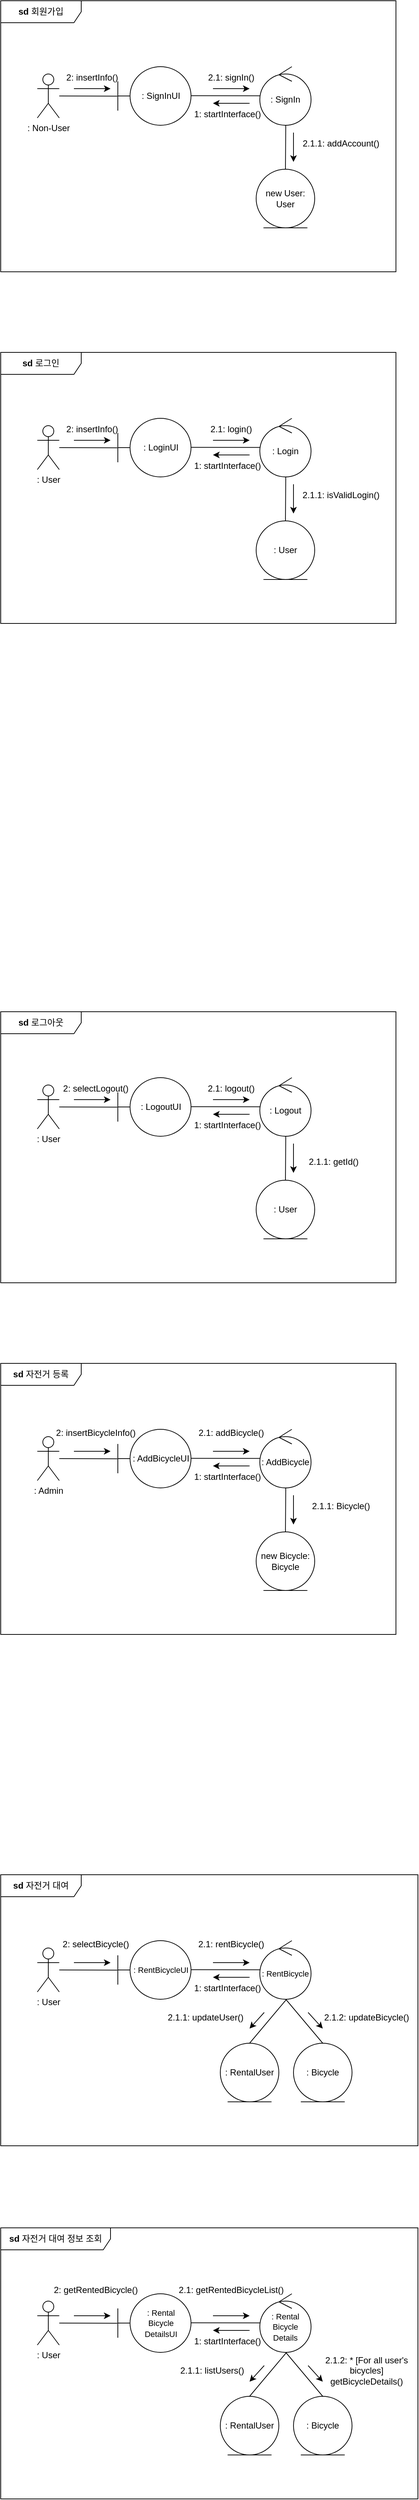 <mxfile version="27.0.6">
  <diagram name="페이지-1" id="ng-VX-1AQqGaXfYT2qCI">
    <mxGraphModel dx="1023" dy="448" grid="1" gridSize="10" guides="1" tooltips="1" connect="1" arrows="1" fold="1" page="1" pageScale="1" pageWidth="827" pageHeight="1169" background="none" math="0" shadow="0">
      <root>
        <mxCell id="0" />
        <mxCell id="1" parent="0" />
        <mxCell id="5EpYRCwI928EqhIkYV5D-20" value="&lt;b&gt;sd&lt;/b&gt;&amp;nbsp;회원가입" style="shape=umlFrame;whiteSpace=wrap;html=1;pointerEvents=0;width=110;height=30;" parent="1" vertex="1">
          <mxGeometry x="60" y="50" width="540" height="370" as="geometry" />
        </mxCell>
        <mxCell id="5EpYRCwI928EqhIkYV5D-21" value=": Non-User" style="shape=umlActor;verticalLabelPosition=bottom;verticalAlign=top;html=1;" parent="1" vertex="1">
          <mxGeometry x="110" y="150" width="30" height="60" as="geometry" />
        </mxCell>
        <mxCell id="5EpYRCwI928EqhIkYV5D-22" value=": SignInUI" style="shape=umlBoundary;whiteSpace=wrap;html=1;" parent="1" vertex="1">
          <mxGeometry x="220" y="140" width="100" height="80" as="geometry" />
        </mxCell>
        <mxCell id="5EpYRCwI928EqhIkYV5D-23" value=": SignIn" style="ellipse;shape=umlControl;whiteSpace=wrap;html=1;" parent="1" vertex="1">
          <mxGeometry x="414" y="140" width="70" height="80" as="geometry" />
        </mxCell>
        <mxCell id="5EpYRCwI928EqhIkYV5D-24" value="new User:&lt;div&gt;User&lt;/div&gt;" style="ellipse;shape=umlEntity;whiteSpace=wrap;html=1;" parent="1" vertex="1">
          <mxGeometry x="409" y="280" width="80" height="80" as="geometry" />
        </mxCell>
        <mxCell id="5EpYRCwI928EqhIkYV5D-25" value="" style="endArrow=none;html=1;rounded=0;exitX=-0.007;exitY=0.503;exitDx=0;exitDy=0;exitPerimeter=0;" parent="1" source="5EpYRCwI928EqhIkYV5D-22" target="5EpYRCwI928EqhIkYV5D-21" edge="1">
          <mxGeometry width="50" height="50" relative="1" as="geometry">
            <mxPoint x="200" y="180" as="sourcePoint" />
            <mxPoint x="170" y="180" as="targetPoint" />
          </mxGeometry>
        </mxCell>
        <mxCell id="5EpYRCwI928EqhIkYV5D-26" value="" style="endArrow=classic;html=1;rounded=0;" parent="1" edge="1">
          <mxGeometry width="50" height="50" relative="1" as="geometry">
            <mxPoint x="160" y="170" as="sourcePoint" />
            <mxPoint x="210" y="170" as="targetPoint" />
          </mxGeometry>
        </mxCell>
        <mxCell id="5EpYRCwI928EqhIkYV5D-27" value="2: insertInfo()" style="text;html=1;align=center;verticalAlign=middle;whiteSpace=wrap;rounded=0;" parent="1" vertex="1">
          <mxGeometry x="140" y="140" width="90" height="30" as="geometry" />
        </mxCell>
        <mxCell id="5EpYRCwI928EqhIkYV5D-28" value="" style="endArrow=classic;html=1;rounded=0;" parent="1" edge="1">
          <mxGeometry width="50" height="50" relative="1" as="geometry">
            <mxPoint x="350" y="170" as="sourcePoint" />
            <mxPoint x="400" y="170" as="targetPoint" />
          </mxGeometry>
        </mxCell>
        <mxCell id="5EpYRCwI928EqhIkYV5D-29" value="" style="endArrow=none;html=1;rounded=0;exitX=0.006;exitY=0.497;exitDx=0;exitDy=0;exitPerimeter=0;entryX=0.997;entryY=0.535;entryDx=0;entryDy=0;entryPerimeter=0;" parent="1" source="5EpYRCwI928EqhIkYV5D-23" edge="1">
          <mxGeometry width="50" height="50" relative="1" as="geometry">
            <mxPoint x="414.72" y="180.36" as="sourcePoint" />
            <mxPoint x="320.0" y="179.64" as="targetPoint" />
          </mxGeometry>
        </mxCell>
        <mxCell id="5EpYRCwI928EqhIkYV5D-30" value="2.1: signIn()" style="text;html=1;align=center;verticalAlign=middle;whiteSpace=wrap;rounded=0;" parent="1" vertex="1">
          <mxGeometry x="340" y="140" width="70" height="30" as="geometry" />
        </mxCell>
        <mxCell id="5EpYRCwI928EqhIkYV5D-31" value="" style="endArrow=classic;html=1;rounded=0;" parent="1" edge="1">
          <mxGeometry width="50" height="50" relative="1" as="geometry">
            <mxPoint x="400" y="190" as="sourcePoint" />
            <mxPoint x="350" y="190" as="targetPoint" />
          </mxGeometry>
        </mxCell>
        <mxCell id="5EpYRCwI928EqhIkYV5D-32" value="1: startInterface()" style="text;html=1;align=center;verticalAlign=middle;whiteSpace=wrap;rounded=0;" parent="1" vertex="1">
          <mxGeometry x="320" y="190" width="100" height="30" as="geometry" />
        </mxCell>
        <mxCell id="5EpYRCwI928EqhIkYV5D-33" value="" style="endArrow=none;html=1;rounded=0;entryX=0.513;entryY=1.011;entryDx=0;entryDy=0;entryPerimeter=0;exitX=0.5;exitY=0;exitDx=0;exitDy=0;" parent="1" source="5EpYRCwI928EqhIkYV5D-24" edge="1">
          <mxGeometry width="50" height="50" relative="1" as="geometry">
            <mxPoint x="448.55" y="279.12" as="sourcePoint" />
            <mxPoint x="449.46" y="220" as="targetPoint" />
          </mxGeometry>
        </mxCell>
        <mxCell id="5EpYRCwI928EqhIkYV5D-34" value="2.1.1: addAccount()" style="text;html=1;align=center;verticalAlign=middle;whiteSpace=wrap;rounded=0;" parent="1" vertex="1">
          <mxGeometry x="470" y="230" width="110" height="30" as="geometry" />
        </mxCell>
        <mxCell id="5EpYRCwI928EqhIkYV5D-37" value="" style="endArrow=classic;html=1;rounded=0;" parent="1" edge="1">
          <mxGeometry width="50" height="50" relative="1" as="geometry">
            <mxPoint x="460" y="230" as="sourcePoint" />
            <mxPoint x="460" y="270" as="targetPoint" />
          </mxGeometry>
        </mxCell>
        <mxCell id="5EpYRCwI928EqhIkYV5D-38" value="&lt;b&gt;sd&lt;/b&gt;&amp;nbsp;로그인" style="shape=umlFrame;whiteSpace=wrap;html=1;pointerEvents=0;width=110;height=30;" parent="1" vertex="1">
          <mxGeometry x="60" y="530" width="540" height="370" as="geometry" />
        </mxCell>
        <mxCell id="5EpYRCwI928EqhIkYV5D-39" value=": User" style="shape=umlActor;verticalLabelPosition=bottom;verticalAlign=top;html=1;" parent="1" vertex="1">
          <mxGeometry x="110" y="630" width="30" height="60" as="geometry" />
        </mxCell>
        <mxCell id="5EpYRCwI928EqhIkYV5D-40" value=": LoginUI" style="shape=umlBoundary;whiteSpace=wrap;html=1;" parent="1" vertex="1">
          <mxGeometry x="220" y="620" width="100" height="80" as="geometry" />
        </mxCell>
        <mxCell id="5EpYRCwI928EqhIkYV5D-41" value=": Login" style="ellipse;shape=umlControl;whiteSpace=wrap;html=1;" parent="1" vertex="1">
          <mxGeometry x="414" y="620" width="70" height="80" as="geometry" />
        </mxCell>
        <mxCell id="5EpYRCwI928EqhIkYV5D-42" value="&lt;div&gt;: User&lt;/div&gt;" style="ellipse;shape=umlEntity;whiteSpace=wrap;html=1;" parent="1" vertex="1">
          <mxGeometry x="409" y="760" width="80" height="80" as="geometry" />
        </mxCell>
        <mxCell id="5EpYRCwI928EqhIkYV5D-43" value="" style="endArrow=none;html=1;rounded=0;exitX=-0.007;exitY=0.503;exitDx=0;exitDy=0;exitPerimeter=0;" parent="1" source="5EpYRCwI928EqhIkYV5D-40" target="5EpYRCwI928EqhIkYV5D-39" edge="1">
          <mxGeometry width="50" height="50" relative="1" as="geometry">
            <mxPoint x="200" y="660" as="sourcePoint" />
            <mxPoint x="170" y="660" as="targetPoint" />
          </mxGeometry>
        </mxCell>
        <mxCell id="5EpYRCwI928EqhIkYV5D-44" value="" style="endArrow=classic;html=1;rounded=0;" parent="1" edge="1">
          <mxGeometry width="50" height="50" relative="1" as="geometry">
            <mxPoint x="160" y="650" as="sourcePoint" />
            <mxPoint x="210" y="650" as="targetPoint" />
          </mxGeometry>
        </mxCell>
        <mxCell id="5EpYRCwI928EqhIkYV5D-45" value="2: insertInfo()" style="text;html=1;align=center;verticalAlign=middle;whiteSpace=wrap;rounded=0;" parent="1" vertex="1">
          <mxGeometry x="140" y="620" width="90" height="30" as="geometry" />
        </mxCell>
        <mxCell id="5EpYRCwI928EqhIkYV5D-46" value="" style="endArrow=classic;html=1;rounded=0;" parent="1" edge="1">
          <mxGeometry width="50" height="50" relative="1" as="geometry">
            <mxPoint x="350" y="650" as="sourcePoint" />
            <mxPoint x="400" y="650" as="targetPoint" />
          </mxGeometry>
        </mxCell>
        <mxCell id="5EpYRCwI928EqhIkYV5D-47" value="" style="endArrow=none;html=1;rounded=0;exitX=0.006;exitY=0.497;exitDx=0;exitDy=0;exitPerimeter=0;entryX=0.997;entryY=0.535;entryDx=0;entryDy=0;entryPerimeter=0;" parent="1" source="5EpYRCwI928EqhIkYV5D-41" edge="1">
          <mxGeometry width="50" height="50" relative="1" as="geometry">
            <mxPoint x="414.72" y="660.36" as="sourcePoint" />
            <mxPoint x="320.0" y="659.64" as="targetPoint" />
          </mxGeometry>
        </mxCell>
        <mxCell id="5EpYRCwI928EqhIkYV5D-48" value="2.1: login()" style="text;html=1;align=center;verticalAlign=middle;whiteSpace=wrap;rounded=0;" parent="1" vertex="1">
          <mxGeometry x="340" y="620" width="70" height="30" as="geometry" />
        </mxCell>
        <mxCell id="5EpYRCwI928EqhIkYV5D-49" value="" style="endArrow=classic;html=1;rounded=0;" parent="1" edge="1">
          <mxGeometry width="50" height="50" relative="1" as="geometry">
            <mxPoint x="400" y="670" as="sourcePoint" />
            <mxPoint x="350" y="670" as="targetPoint" />
          </mxGeometry>
        </mxCell>
        <mxCell id="5EpYRCwI928EqhIkYV5D-50" value="1: startInterface()" style="text;html=1;align=center;verticalAlign=middle;whiteSpace=wrap;rounded=0;" parent="1" vertex="1">
          <mxGeometry x="320" y="670" width="100" height="30" as="geometry" />
        </mxCell>
        <mxCell id="5EpYRCwI928EqhIkYV5D-51" value="" style="endArrow=none;html=1;rounded=0;entryX=0.513;entryY=1.011;entryDx=0;entryDy=0;entryPerimeter=0;exitX=0.5;exitY=0;exitDx=0;exitDy=0;" parent="1" source="5EpYRCwI928EqhIkYV5D-42" edge="1">
          <mxGeometry width="50" height="50" relative="1" as="geometry">
            <mxPoint x="448.55" y="759.12" as="sourcePoint" />
            <mxPoint x="449.46" y="700" as="targetPoint" />
          </mxGeometry>
        </mxCell>
        <mxCell id="5EpYRCwI928EqhIkYV5D-52" value="2.1.1: isValidLogin()" style="text;html=1;align=center;verticalAlign=middle;whiteSpace=wrap;rounded=0;" parent="1" vertex="1">
          <mxGeometry x="470" y="710" width="110" height="30" as="geometry" />
        </mxCell>
        <mxCell id="5EpYRCwI928EqhIkYV5D-53" value="" style="endArrow=classic;html=1;rounded=0;" parent="1" edge="1">
          <mxGeometry width="50" height="50" relative="1" as="geometry">
            <mxPoint x="460" y="710" as="sourcePoint" />
            <mxPoint x="460" y="750" as="targetPoint" />
          </mxGeometry>
        </mxCell>
        <mxCell id="5EpYRCwI928EqhIkYV5D-231" value="&lt;b&gt;sd&lt;/b&gt;&amp;nbsp;로그아웃" style="shape=umlFrame;whiteSpace=wrap;html=1;pointerEvents=0;width=110;height=30;" parent="1" vertex="1">
          <mxGeometry x="60" y="1430" width="540" height="370" as="geometry" />
        </mxCell>
        <mxCell id="5EpYRCwI928EqhIkYV5D-232" value=": User" style="shape=umlActor;verticalLabelPosition=bottom;verticalAlign=top;html=1;" parent="1" vertex="1">
          <mxGeometry x="110" y="1530" width="30" height="60" as="geometry" />
        </mxCell>
        <mxCell id="5EpYRCwI928EqhIkYV5D-233" value=": LogoutUI" style="shape=umlBoundary;whiteSpace=wrap;html=1;" parent="1" vertex="1">
          <mxGeometry x="220" y="1520" width="100" height="80" as="geometry" />
        </mxCell>
        <mxCell id="5EpYRCwI928EqhIkYV5D-234" value=": Logout" style="ellipse;shape=umlControl;whiteSpace=wrap;html=1;" parent="1" vertex="1">
          <mxGeometry x="414" y="1520" width="70" height="80" as="geometry" />
        </mxCell>
        <mxCell id="5EpYRCwI928EqhIkYV5D-235" value="&lt;div&gt;: User&lt;/div&gt;" style="ellipse;shape=umlEntity;whiteSpace=wrap;html=1;" parent="1" vertex="1">
          <mxGeometry x="409" y="1660" width="80" height="80" as="geometry" />
        </mxCell>
        <mxCell id="5EpYRCwI928EqhIkYV5D-236" value="" style="endArrow=none;html=1;rounded=0;exitX=-0.007;exitY=0.503;exitDx=0;exitDy=0;exitPerimeter=0;" parent="1" source="5EpYRCwI928EqhIkYV5D-233" target="5EpYRCwI928EqhIkYV5D-232" edge="1">
          <mxGeometry width="50" height="50" relative="1" as="geometry">
            <mxPoint x="200" y="1560" as="sourcePoint" />
            <mxPoint x="170" y="1560" as="targetPoint" />
          </mxGeometry>
        </mxCell>
        <mxCell id="5EpYRCwI928EqhIkYV5D-237" value="" style="endArrow=classic;html=1;rounded=0;" parent="1" edge="1">
          <mxGeometry width="50" height="50" relative="1" as="geometry">
            <mxPoint x="160" y="1550" as="sourcePoint" />
            <mxPoint x="210" y="1550" as="targetPoint" />
          </mxGeometry>
        </mxCell>
        <mxCell id="5EpYRCwI928EqhIkYV5D-238" value="2: selectLogout()" style="text;html=1;align=center;verticalAlign=middle;whiteSpace=wrap;rounded=0;" parent="1" vertex="1">
          <mxGeometry x="140" y="1520" width="100" height="30" as="geometry" />
        </mxCell>
        <mxCell id="5EpYRCwI928EqhIkYV5D-239" value="" style="endArrow=classic;html=1;rounded=0;" parent="1" edge="1">
          <mxGeometry width="50" height="50" relative="1" as="geometry">
            <mxPoint x="350" y="1550" as="sourcePoint" />
            <mxPoint x="400" y="1550" as="targetPoint" />
          </mxGeometry>
        </mxCell>
        <mxCell id="5EpYRCwI928EqhIkYV5D-240" value="" style="endArrow=none;html=1;rounded=0;exitX=0.006;exitY=0.497;exitDx=0;exitDy=0;exitPerimeter=0;entryX=0.997;entryY=0.535;entryDx=0;entryDy=0;entryPerimeter=0;" parent="1" source="5EpYRCwI928EqhIkYV5D-234" edge="1">
          <mxGeometry width="50" height="50" relative="1" as="geometry">
            <mxPoint x="414.72" y="1560.36" as="sourcePoint" />
            <mxPoint x="320.0" y="1559.64" as="targetPoint" />
          </mxGeometry>
        </mxCell>
        <mxCell id="5EpYRCwI928EqhIkYV5D-241" value="2.1: logout()" style="text;html=1;align=center;verticalAlign=middle;whiteSpace=wrap;rounded=0;" parent="1" vertex="1">
          <mxGeometry x="340" y="1520" width="70" height="30" as="geometry" />
        </mxCell>
        <mxCell id="5EpYRCwI928EqhIkYV5D-242" value="" style="endArrow=classic;html=1;rounded=0;" parent="1" edge="1">
          <mxGeometry width="50" height="50" relative="1" as="geometry">
            <mxPoint x="400" y="1570" as="sourcePoint" />
            <mxPoint x="350" y="1570" as="targetPoint" />
          </mxGeometry>
        </mxCell>
        <mxCell id="5EpYRCwI928EqhIkYV5D-243" value="1: startInterface()" style="text;html=1;align=center;verticalAlign=middle;whiteSpace=wrap;rounded=0;" parent="1" vertex="1">
          <mxGeometry x="320" y="1570" width="100" height="30" as="geometry" />
        </mxCell>
        <mxCell id="5EpYRCwI928EqhIkYV5D-244" value="" style="endArrow=none;html=1;rounded=0;entryX=0.513;entryY=1.011;entryDx=0;entryDy=0;entryPerimeter=0;exitX=0.5;exitY=0;exitDx=0;exitDy=0;" parent="1" source="5EpYRCwI928EqhIkYV5D-235" edge="1">
          <mxGeometry width="50" height="50" relative="1" as="geometry">
            <mxPoint x="448.55" y="1659.12" as="sourcePoint" />
            <mxPoint x="449.46" y="1600" as="targetPoint" />
          </mxGeometry>
        </mxCell>
        <mxCell id="5EpYRCwI928EqhIkYV5D-245" value="2.1.1: getId()" style="text;html=1;align=center;verticalAlign=middle;whiteSpace=wrap;rounded=0;" parent="1" vertex="1">
          <mxGeometry x="460" y="1620" width="110" height="30" as="geometry" />
        </mxCell>
        <mxCell id="5EpYRCwI928EqhIkYV5D-246" value="" style="endArrow=classic;html=1;rounded=0;" parent="1" edge="1">
          <mxGeometry width="50" height="50" relative="1" as="geometry">
            <mxPoint x="460" y="1610" as="sourcePoint" />
            <mxPoint x="460" y="1650" as="targetPoint" />
          </mxGeometry>
        </mxCell>
        <mxCell id="5EpYRCwI928EqhIkYV5D-247" value="&lt;b&gt;sd&lt;/b&gt;&amp;nbsp;자전거 등록" style="shape=umlFrame;whiteSpace=wrap;html=1;pointerEvents=0;width=110;height=30;" parent="1" vertex="1">
          <mxGeometry x="60" y="1910" width="540" height="370" as="geometry" />
        </mxCell>
        <mxCell id="5EpYRCwI928EqhIkYV5D-248" value=": Admin" style="shape=umlActor;verticalLabelPosition=bottom;verticalAlign=top;html=1;" parent="1" vertex="1">
          <mxGeometry x="110" y="2010" width="30" height="60" as="geometry" />
        </mxCell>
        <mxCell id="5EpYRCwI928EqhIkYV5D-249" value=": AddBicycleUI" style="shape=umlBoundary;whiteSpace=wrap;html=1;" parent="1" vertex="1">
          <mxGeometry x="220" y="2000" width="100" height="80" as="geometry" />
        </mxCell>
        <mxCell id="5EpYRCwI928EqhIkYV5D-250" value=": AddBicycle" style="ellipse;shape=umlControl;whiteSpace=wrap;html=1;" parent="1" vertex="1">
          <mxGeometry x="414" y="2000" width="70" height="80" as="geometry" />
        </mxCell>
        <mxCell id="5EpYRCwI928EqhIkYV5D-251" value="new Bicycle:&lt;div&gt;Bicycle&lt;/div&gt;" style="ellipse;shape=umlEntity;whiteSpace=wrap;html=1;" parent="1" vertex="1">
          <mxGeometry x="409" y="2140" width="80" height="80" as="geometry" />
        </mxCell>
        <mxCell id="5EpYRCwI928EqhIkYV5D-252" value="" style="endArrow=none;html=1;rounded=0;exitX=-0.007;exitY=0.503;exitDx=0;exitDy=0;exitPerimeter=0;" parent="1" source="5EpYRCwI928EqhIkYV5D-249" target="5EpYRCwI928EqhIkYV5D-248" edge="1">
          <mxGeometry width="50" height="50" relative="1" as="geometry">
            <mxPoint x="200" y="2040" as="sourcePoint" />
            <mxPoint x="170" y="2040" as="targetPoint" />
          </mxGeometry>
        </mxCell>
        <mxCell id="5EpYRCwI928EqhIkYV5D-253" value="" style="endArrow=classic;html=1;rounded=0;" parent="1" edge="1">
          <mxGeometry width="50" height="50" relative="1" as="geometry">
            <mxPoint x="160" y="2030" as="sourcePoint" />
            <mxPoint x="210" y="2030" as="targetPoint" />
          </mxGeometry>
        </mxCell>
        <mxCell id="5EpYRCwI928EqhIkYV5D-254" value="2: insertBicycleInfo()" style="text;html=1;align=center;verticalAlign=middle;whiteSpace=wrap;rounded=0;" parent="1" vertex="1">
          <mxGeometry x="130" y="1990" width="120" height="30" as="geometry" />
        </mxCell>
        <mxCell id="5EpYRCwI928EqhIkYV5D-255" value="" style="endArrow=classic;html=1;rounded=0;" parent="1" edge="1">
          <mxGeometry width="50" height="50" relative="1" as="geometry">
            <mxPoint x="350" y="2030" as="sourcePoint" />
            <mxPoint x="400" y="2030" as="targetPoint" />
          </mxGeometry>
        </mxCell>
        <mxCell id="5EpYRCwI928EqhIkYV5D-256" value="" style="endArrow=none;html=1;rounded=0;exitX=0.006;exitY=0.497;exitDx=0;exitDy=0;exitPerimeter=0;entryX=0.997;entryY=0.535;entryDx=0;entryDy=0;entryPerimeter=0;" parent="1" source="5EpYRCwI928EqhIkYV5D-250" edge="1">
          <mxGeometry width="50" height="50" relative="1" as="geometry">
            <mxPoint x="414.72" y="2040.36" as="sourcePoint" />
            <mxPoint x="320.0" y="2039.64" as="targetPoint" />
          </mxGeometry>
        </mxCell>
        <mxCell id="5EpYRCwI928EqhIkYV5D-257" value="2.1: addBicycle()" style="text;html=1;align=center;verticalAlign=middle;whiteSpace=wrap;rounded=0;" parent="1" vertex="1">
          <mxGeometry x="325" y="1990" width="100" height="30" as="geometry" />
        </mxCell>
        <mxCell id="5EpYRCwI928EqhIkYV5D-258" value="" style="endArrow=classic;html=1;rounded=0;" parent="1" edge="1">
          <mxGeometry width="50" height="50" relative="1" as="geometry">
            <mxPoint x="400" y="2050" as="sourcePoint" />
            <mxPoint x="350" y="2050" as="targetPoint" />
          </mxGeometry>
        </mxCell>
        <mxCell id="5EpYRCwI928EqhIkYV5D-259" value="1: startInterface()" style="text;html=1;align=center;verticalAlign=middle;whiteSpace=wrap;rounded=0;" parent="1" vertex="1">
          <mxGeometry x="320" y="2050" width="100" height="30" as="geometry" />
        </mxCell>
        <mxCell id="5EpYRCwI928EqhIkYV5D-260" value="" style="endArrow=none;html=1;rounded=0;entryX=0.513;entryY=1.011;entryDx=0;entryDy=0;entryPerimeter=0;exitX=0.5;exitY=0;exitDx=0;exitDy=0;" parent="1" source="5EpYRCwI928EqhIkYV5D-251" edge="1">
          <mxGeometry width="50" height="50" relative="1" as="geometry">
            <mxPoint x="448.55" y="2139.12" as="sourcePoint" />
            <mxPoint x="449.46" y="2080" as="targetPoint" />
          </mxGeometry>
        </mxCell>
        <mxCell id="5EpYRCwI928EqhIkYV5D-261" value="2.1.1: Bicycle()" style="text;html=1;align=center;verticalAlign=middle;whiteSpace=wrap;rounded=0;" parent="1" vertex="1">
          <mxGeometry x="470" y="2090" width="110" height="30" as="geometry" />
        </mxCell>
        <mxCell id="5EpYRCwI928EqhIkYV5D-262" value="" style="endArrow=classic;html=1;rounded=0;" parent="1" edge="1">
          <mxGeometry width="50" height="50" relative="1" as="geometry">
            <mxPoint x="460" y="2090" as="sourcePoint" />
            <mxPoint x="460" y="2130" as="targetPoint" />
          </mxGeometry>
        </mxCell>
        <mxCell id="5EpYRCwI928EqhIkYV5D-263" value="&lt;b&gt;sd&lt;/b&gt;&amp;nbsp;자전거 대여" style="shape=umlFrame;whiteSpace=wrap;html=1;pointerEvents=0;width=110;height=30;" parent="1" vertex="1">
          <mxGeometry x="60" y="2608" width="570" height="370" as="geometry" />
        </mxCell>
        <mxCell id="5EpYRCwI928EqhIkYV5D-264" value=": User" style="shape=umlActor;verticalLabelPosition=bottom;verticalAlign=top;html=1;" parent="1" vertex="1">
          <mxGeometry x="110" y="2708" width="30" height="60" as="geometry" />
        </mxCell>
        <mxCell id="5EpYRCwI928EqhIkYV5D-265" value="&lt;font style=&quot;font-size: 11px;&quot;&gt;: RentBicycleUI&lt;/font&gt;" style="shape=umlBoundary;whiteSpace=wrap;html=1;" parent="1" vertex="1">
          <mxGeometry x="220" y="2698" width="100" height="80" as="geometry" />
        </mxCell>
        <mxCell id="5EpYRCwI928EqhIkYV5D-266" value="&lt;font style=&quot;font-size: 11px;&quot;&gt;: RentBicycle&lt;/font&gt;" style="ellipse;shape=umlControl;whiteSpace=wrap;html=1;" parent="1" vertex="1">
          <mxGeometry x="414" y="2698" width="70" height="80" as="geometry" />
        </mxCell>
        <mxCell id="5EpYRCwI928EqhIkYV5D-267" value="&lt;div&gt;: Bicycle&lt;/div&gt;" style="ellipse;shape=umlEntity;whiteSpace=wrap;html=1;" parent="1" vertex="1">
          <mxGeometry x="460" y="2838" width="80" height="80" as="geometry" />
        </mxCell>
        <mxCell id="5EpYRCwI928EqhIkYV5D-268" value="" style="endArrow=none;html=1;rounded=0;exitX=-0.007;exitY=0.503;exitDx=0;exitDy=0;exitPerimeter=0;" parent="1" source="5EpYRCwI928EqhIkYV5D-265" target="5EpYRCwI928EqhIkYV5D-264" edge="1">
          <mxGeometry width="50" height="50" relative="1" as="geometry">
            <mxPoint x="200" y="2738" as="sourcePoint" />
            <mxPoint x="170" y="2738" as="targetPoint" />
          </mxGeometry>
        </mxCell>
        <mxCell id="5EpYRCwI928EqhIkYV5D-269" value="" style="endArrow=classic;html=1;rounded=0;" parent="1" edge="1">
          <mxGeometry width="50" height="50" relative="1" as="geometry">
            <mxPoint x="160" y="2728" as="sourcePoint" />
            <mxPoint x="210" y="2728" as="targetPoint" />
          </mxGeometry>
        </mxCell>
        <mxCell id="5EpYRCwI928EqhIkYV5D-270" value="2: selectBicycle()" style="text;html=1;align=center;verticalAlign=middle;whiteSpace=wrap;rounded=0;" parent="1" vertex="1">
          <mxGeometry x="130" y="2688" width="120" height="30" as="geometry" />
        </mxCell>
        <mxCell id="5EpYRCwI928EqhIkYV5D-271" value="" style="endArrow=classic;html=1;rounded=0;" parent="1" edge="1">
          <mxGeometry width="50" height="50" relative="1" as="geometry">
            <mxPoint x="350" y="2728" as="sourcePoint" />
            <mxPoint x="400" y="2728" as="targetPoint" />
          </mxGeometry>
        </mxCell>
        <mxCell id="5EpYRCwI928EqhIkYV5D-272" value="" style="endArrow=none;html=1;rounded=0;exitX=0.006;exitY=0.497;exitDx=0;exitDy=0;exitPerimeter=0;entryX=0.997;entryY=0.535;entryDx=0;entryDy=0;entryPerimeter=0;" parent="1" source="5EpYRCwI928EqhIkYV5D-266" edge="1">
          <mxGeometry width="50" height="50" relative="1" as="geometry">
            <mxPoint x="414.72" y="2738.36" as="sourcePoint" />
            <mxPoint x="320.0" y="2737.64" as="targetPoint" />
          </mxGeometry>
        </mxCell>
        <mxCell id="5EpYRCwI928EqhIkYV5D-273" value="2.1: rentBicycle()" style="text;html=1;align=center;verticalAlign=middle;whiteSpace=wrap;rounded=0;" parent="1" vertex="1">
          <mxGeometry x="325" y="2688" width="100" height="30" as="geometry" />
        </mxCell>
        <mxCell id="5EpYRCwI928EqhIkYV5D-274" value="" style="endArrow=classic;html=1;rounded=0;" parent="1" edge="1">
          <mxGeometry width="50" height="50" relative="1" as="geometry">
            <mxPoint x="400" y="2748" as="sourcePoint" />
            <mxPoint x="350" y="2748" as="targetPoint" />
          </mxGeometry>
        </mxCell>
        <mxCell id="5EpYRCwI928EqhIkYV5D-275" value="1: startInterface()" style="text;html=1;align=center;verticalAlign=middle;whiteSpace=wrap;rounded=0;" parent="1" vertex="1">
          <mxGeometry x="320" y="2748" width="100" height="30" as="geometry" />
        </mxCell>
        <mxCell id="5EpYRCwI928EqhIkYV5D-276" value="" style="endArrow=none;html=1;rounded=0;entryX=0.513;entryY=1.011;entryDx=0;entryDy=0;entryPerimeter=0;exitX=0.5;exitY=0;exitDx=0;exitDy=0;" parent="1" source="5EpYRCwI928EqhIkYV5D-267" edge="1">
          <mxGeometry width="50" height="50" relative="1" as="geometry">
            <mxPoint x="448.55" y="2837.12" as="sourcePoint" />
            <mxPoint x="449.46" y="2778" as="targetPoint" />
          </mxGeometry>
        </mxCell>
        <mxCell id="5EpYRCwI928EqhIkYV5D-277" value="2.1.2: updateBicycle()" style="text;html=1;align=center;verticalAlign=middle;whiteSpace=wrap;rounded=0;" parent="1" vertex="1">
          <mxGeometry x="500" y="2788" width="120" height="30" as="geometry" />
        </mxCell>
        <mxCell id="5EpYRCwI928EqhIkYV5D-278" value=": RentalUser" style="ellipse;shape=umlEntity;whiteSpace=wrap;html=1;" parent="1" vertex="1">
          <mxGeometry x="360" y="2838" width="80" height="80" as="geometry" />
        </mxCell>
        <mxCell id="5EpYRCwI928EqhIkYV5D-279" value="" style="endArrow=none;html=1;rounded=0;entryX=0.513;entryY=1.011;entryDx=0;entryDy=0;entryPerimeter=0;exitX=0.5;exitY=0;exitDx=0;exitDy=0;" parent="1" edge="1">
          <mxGeometry width="50" height="50" relative="1" as="geometry">
            <mxPoint x="450.54" y="2778" as="sourcePoint" />
            <mxPoint x="400.0" y="2838" as="targetPoint" />
          </mxGeometry>
        </mxCell>
        <mxCell id="5EpYRCwI928EqhIkYV5D-280" value="" style="endArrow=classic;html=1;rounded=0;" parent="1" edge="1">
          <mxGeometry width="50" height="50" relative="1" as="geometry">
            <mxPoint x="480" y="2796" as="sourcePoint" />
            <mxPoint x="500" y="2818" as="targetPoint" />
            <Array as="points">
              <mxPoint x="500" y="2818" />
            </Array>
          </mxGeometry>
        </mxCell>
        <mxCell id="5EpYRCwI928EqhIkYV5D-281" value="" style="endArrow=classic;html=1;rounded=0;" parent="1" edge="1">
          <mxGeometry width="50" height="50" relative="1" as="geometry">
            <mxPoint x="420" y="2796" as="sourcePoint" />
            <mxPoint x="400" y="2818" as="targetPoint" />
            <Array as="points">
              <mxPoint x="400" y="2818" />
            </Array>
          </mxGeometry>
        </mxCell>
        <mxCell id="5EpYRCwI928EqhIkYV5D-282" value="2.1.1: updateUser()" style="text;html=1;align=center;verticalAlign=middle;whiteSpace=wrap;rounded=0;" parent="1" vertex="1">
          <mxGeometry x="280" y="2788" width="120" height="30" as="geometry" />
        </mxCell>
        <mxCell id="5EpYRCwI928EqhIkYV5D-283" value="&lt;b&gt;sd&lt;/b&gt;&amp;nbsp;자전거 대여 정보 조회" style="shape=umlFrame;whiteSpace=wrap;html=1;pointerEvents=0;width=150;height=30;" parent="1" vertex="1">
          <mxGeometry x="60" y="3090" width="570" height="370" as="geometry" />
        </mxCell>
        <mxCell id="5EpYRCwI928EqhIkYV5D-284" value=": User" style="shape=umlActor;verticalLabelPosition=bottom;verticalAlign=top;html=1;" parent="1" vertex="1">
          <mxGeometry x="110" y="3190" width="30" height="60" as="geometry" />
        </mxCell>
        <mxCell id="5EpYRCwI928EqhIkYV5D-285" value="&lt;font style=&quot;font-size: 11px;&quot;&gt;: Rental&lt;/font&gt;&lt;div&gt;&lt;font style=&quot;font-size: 11px;&quot;&gt;Bicycle&lt;/font&gt;&lt;div&gt;&lt;font style=&quot;font-size: 11px;&quot;&gt;DetailsUI&lt;/font&gt;&lt;/div&gt;&lt;/div&gt;" style="shape=umlBoundary;whiteSpace=wrap;html=1;" parent="1" vertex="1">
          <mxGeometry x="220" y="3180" width="100" height="80" as="geometry" />
        </mxCell>
        <mxCell id="5EpYRCwI928EqhIkYV5D-286" value="&lt;font style=&quot;font-size: 11px;&quot;&gt;: Rental&lt;/font&gt;&lt;div&gt;&lt;font style=&quot;font-size: 11px;&quot;&gt;Bicycle&lt;/font&gt;&lt;/div&gt;&lt;div&gt;&lt;font style=&quot;font-size: 11px;&quot;&gt;Details&lt;/font&gt;&lt;/div&gt;" style="ellipse;shape=umlControl;whiteSpace=wrap;html=1;" parent="1" vertex="1">
          <mxGeometry x="414" y="3180" width="70" height="80" as="geometry" />
        </mxCell>
        <mxCell id="5EpYRCwI928EqhIkYV5D-287" value="&lt;div&gt;: Bicycle&lt;/div&gt;" style="ellipse;shape=umlEntity;whiteSpace=wrap;html=1;" parent="1" vertex="1">
          <mxGeometry x="460" y="3320" width="80" height="80" as="geometry" />
        </mxCell>
        <mxCell id="5EpYRCwI928EqhIkYV5D-288" value="" style="endArrow=none;html=1;rounded=0;exitX=-0.007;exitY=0.503;exitDx=0;exitDy=0;exitPerimeter=0;" parent="1" source="5EpYRCwI928EqhIkYV5D-285" target="5EpYRCwI928EqhIkYV5D-284" edge="1">
          <mxGeometry width="50" height="50" relative="1" as="geometry">
            <mxPoint x="200" y="3220" as="sourcePoint" />
            <mxPoint x="170" y="3220" as="targetPoint" />
          </mxGeometry>
        </mxCell>
        <mxCell id="5EpYRCwI928EqhIkYV5D-289" value="" style="endArrow=classic;html=1;rounded=0;" parent="1" edge="1">
          <mxGeometry width="50" height="50" relative="1" as="geometry">
            <mxPoint x="160" y="3210" as="sourcePoint" />
            <mxPoint x="210" y="3210" as="targetPoint" />
          </mxGeometry>
        </mxCell>
        <mxCell id="5EpYRCwI928EqhIkYV5D-290" value="2: getRentedBicycle()" style="text;html=1;align=center;verticalAlign=middle;whiteSpace=wrap;rounded=0;" parent="1" vertex="1">
          <mxGeometry x="130" y="3160" width="120" height="30" as="geometry" />
        </mxCell>
        <mxCell id="5EpYRCwI928EqhIkYV5D-291" value="" style="endArrow=classic;html=1;rounded=0;" parent="1" edge="1">
          <mxGeometry width="50" height="50" relative="1" as="geometry">
            <mxPoint x="350" y="3210" as="sourcePoint" />
            <mxPoint x="400" y="3210" as="targetPoint" />
          </mxGeometry>
        </mxCell>
        <mxCell id="5EpYRCwI928EqhIkYV5D-292" value="" style="endArrow=none;html=1;rounded=0;exitX=0.006;exitY=0.497;exitDx=0;exitDy=0;exitPerimeter=0;entryX=0.997;entryY=0.535;entryDx=0;entryDy=0;entryPerimeter=0;" parent="1" source="5EpYRCwI928EqhIkYV5D-286" edge="1">
          <mxGeometry width="50" height="50" relative="1" as="geometry">
            <mxPoint x="414.72" y="3220.36" as="sourcePoint" />
            <mxPoint x="320.0" y="3219.64" as="targetPoint" />
          </mxGeometry>
        </mxCell>
        <mxCell id="5EpYRCwI928EqhIkYV5D-293" value="2.1: getRentedBicycleList()" style="text;html=1;align=center;verticalAlign=middle;whiteSpace=wrap;rounded=0;" parent="1" vertex="1">
          <mxGeometry x="295" y="3160" width="160" height="30" as="geometry" />
        </mxCell>
        <mxCell id="5EpYRCwI928EqhIkYV5D-294" value="" style="endArrow=classic;html=1;rounded=0;" parent="1" edge="1">
          <mxGeometry width="50" height="50" relative="1" as="geometry">
            <mxPoint x="400" y="3230" as="sourcePoint" />
            <mxPoint x="350" y="3230" as="targetPoint" />
          </mxGeometry>
        </mxCell>
        <mxCell id="5EpYRCwI928EqhIkYV5D-295" value="1: startInterface()" style="text;html=1;align=center;verticalAlign=middle;whiteSpace=wrap;rounded=0;" parent="1" vertex="1">
          <mxGeometry x="320" y="3230" width="100" height="30" as="geometry" />
        </mxCell>
        <mxCell id="5EpYRCwI928EqhIkYV5D-296" value="" style="endArrow=none;html=1;rounded=0;entryX=0.513;entryY=1.011;entryDx=0;entryDy=0;entryPerimeter=0;exitX=0.5;exitY=0;exitDx=0;exitDy=0;" parent="1" source="5EpYRCwI928EqhIkYV5D-287" edge="1">
          <mxGeometry width="50" height="50" relative="1" as="geometry">
            <mxPoint x="448.55" y="3319.12" as="sourcePoint" />
            <mxPoint x="449.46" y="3260" as="targetPoint" />
          </mxGeometry>
        </mxCell>
        <mxCell id="5EpYRCwI928EqhIkYV5D-297" value="2.1.2: * [For all user&#39;s bicycles] getBicycleDetails()" style="text;html=1;align=center;verticalAlign=middle;whiteSpace=wrap;rounded=0;" parent="1" vertex="1">
          <mxGeometry x="500" y="3270" width="120" height="30" as="geometry" />
        </mxCell>
        <mxCell id="5EpYRCwI928EqhIkYV5D-298" value=": RentalUser" style="ellipse;shape=umlEntity;whiteSpace=wrap;html=1;" parent="1" vertex="1">
          <mxGeometry x="360" y="3320" width="80" height="80" as="geometry" />
        </mxCell>
        <mxCell id="5EpYRCwI928EqhIkYV5D-299" value="" style="endArrow=none;html=1;rounded=0;entryX=0.513;entryY=1.011;entryDx=0;entryDy=0;entryPerimeter=0;exitX=0.5;exitY=0;exitDx=0;exitDy=0;" parent="1" edge="1">
          <mxGeometry width="50" height="50" relative="1" as="geometry">
            <mxPoint x="450.54" y="3260" as="sourcePoint" />
            <mxPoint x="400.0" y="3320" as="targetPoint" />
          </mxGeometry>
        </mxCell>
        <mxCell id="5EpYRCwI928EqhIkYV5D-300" value="" style="endArrow=classic;html=1;rounded=0;" parent="1" edge="1">
          <mxGeometry width="50" height="50" relative="1" as="geometry">
            <mxPoint x="480" y="3278" as="sourcePoint" />
            <mxPoint x="500" y="3300" as="targetPoint" />
            <Array as="points">
              <mxPoint x="500" y="3300" />
            </Array>
          </mxGeometry>
        </mxCell>
        <mxCell id="5EpYRCwI928EqhIkYV5D-301" value="" style="endArrow=classic;html=1;rounded=0;" parent="1" edge="1">
          <mxGeometry width="50" height="50" relative="1" as="geometry">
            <mxPoint x="420" y="3278" as="sourcePoint" />
            <mxPoint x="400" y="3300" as="targetPoint" />
            <Array as="points">
              <mxPoint x="400" y="3300" />
            </Array>
          </mxGeometry>
        </mxCell>
        <mxCell id="5EpYRCwI928EqhIkYV5D-302" value="2.1.1: listUsers()" style="text;html=1;align=center;verticalAlign=middle;whiteSpace=wrap;rounded=0;" parent="1" vertex="1">
          <mxGeometry x="289" y="3270" width="120" height="30" as="geometry" />
        </mxCell>
      </root>
    </mxGraphModel>
  </diagram>
</mxfile>
